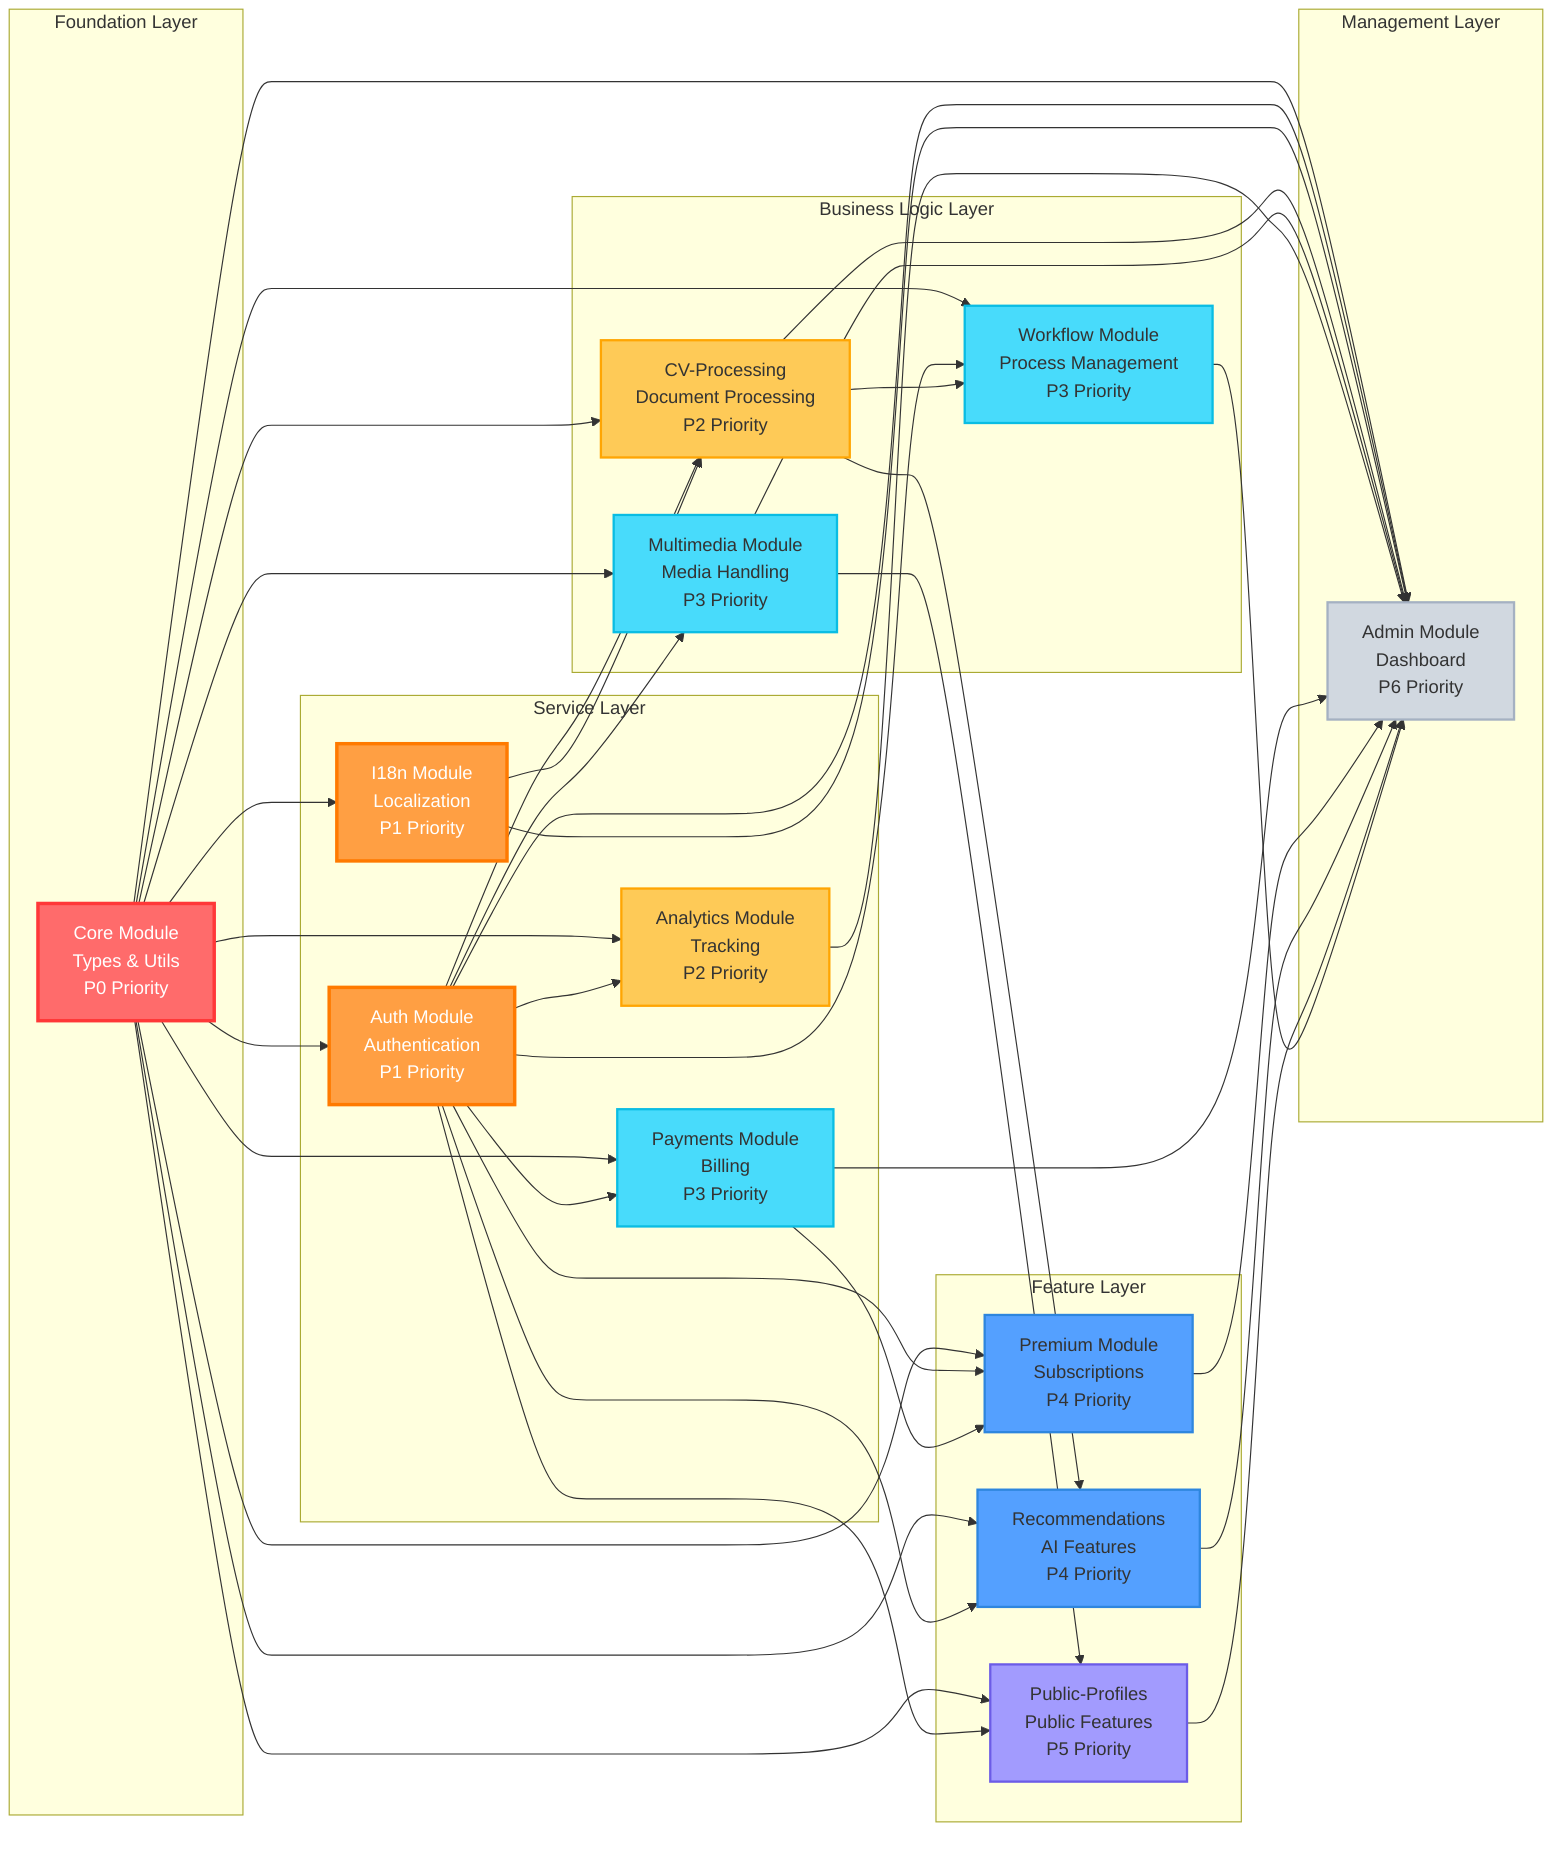 graph LR
    subgraph "Foundation Layer"
        core[Core Module<br/>Types & Utils<br/>P0 Priority]
    end
    
    subgraph "Service Layer"
        auth[Auth Module<br/>Authentication<br/>P1 Priority]
        i18n[I18n Module<br/>Localization<br/>P1 Priority]
        analytics[Analytics Module<br/>Tracking<br/>P2 Priority]
        payments[Payments Module<br/>Billing<br/>P3 Priority]
    end
    
    subgraph "Business Logic Layer"
        cvproc[CV-Processing<br/>Document Processing<br/>P2 Priority]
        workflow[Workflow Module<br/>Process Management<br/>P3 Priority]
        multimedia[Multimedia Module<br/>Media Handling<br/>P3 Priority]
    end
    
    subgraph "Feature Layer"
        premium[Premium Module<br/>Subscriptions<br/>P4 Priority]
        recommend[Recommendations<br/>AI Features<br/>P4 Priority]
        public[Public-Profiles<br/>Public Features<br/>P5 Priority]
    end
    
    subgraph "Management Layer"
        admin[Admin Module<br/>Dashboard<br/>P6 Priority]
    end
    
    %% Core dependencies (everyone depends on core)
    core --> auth
    core --> i18n
    core --> analytics
    core --> payments
    core --> cvproc
    core --> workflow
    core --> multimedia
    core --> premium
    core --> recommend
    core --> public
    core --> admin
    
    %% Auth dependencies
    auth --> analytics
    auth --> cvproc
    auth --> workflow
    auth --> multimedia
    auth --> payments
    auth --> premium
    auth --> recommend
    auth --> public
    auth --> admin
    
    %% I18n dependencies
    i18n --> cvproc
    i18n --> admin
    
    %% CV-Processing dependencies
    cvproc --> workflow
    cvproc --> recommend
    cvproc --> admin
    
    %% Multimedia dependencies
    multimedia --> public
    multimedia --> admin
    
    %% Analytics dependencies
    analytics --> admin
    
    %% Payments dependencies
    payments --> premium
    payments --> admin
    
    %% Premium dependencies
    premium --> admin
    
    %% Recommendations dependencies
    recommend --> admin
    
    %% Public-Profiles dependencies
    public --> admin
    
    %% Workflow dependencies
    workflow --> admin
    
    %% Color coding by priority
    style core fill:#ff6b6b,stroke:#ff3838,stroke-width:3px,color:#fff
    style auth fill:#ff9f43,stroke:#ff7a00,stroke-width:3px,color:#fff
    style i18n fill:#ff9f43,stroke:#ff7a00,stroke-width:3px,color:#fff
    style cvproc fill:#feca57,stroke:#ffa502,stroke-width:2px
    style analytics fill:#feca57,stroke:#ffa502,stroke-width:2px
    style multimedia fill:#48dbfb,stroke:#0abde3,stroke-width:2px
    style workflow fill:#48dbfb,stroke:#0abde3,stroke-width:2px
    style payments fill:#48dbfb,stroke:#0abde3,stroke-width:2px
    style premium fill:#54a0ff,stroke:#2e86de,stroke-width:2px
    style recommend fill:#54a0ff,stroke:#2e86de,stroke-width:2px
    style public fill:#a29bfe,stroke:#6c5ce7,stroke-width:2px
    style admin fill:#d1d8e0,stroke:#a5b1c2,stroke-width:2px